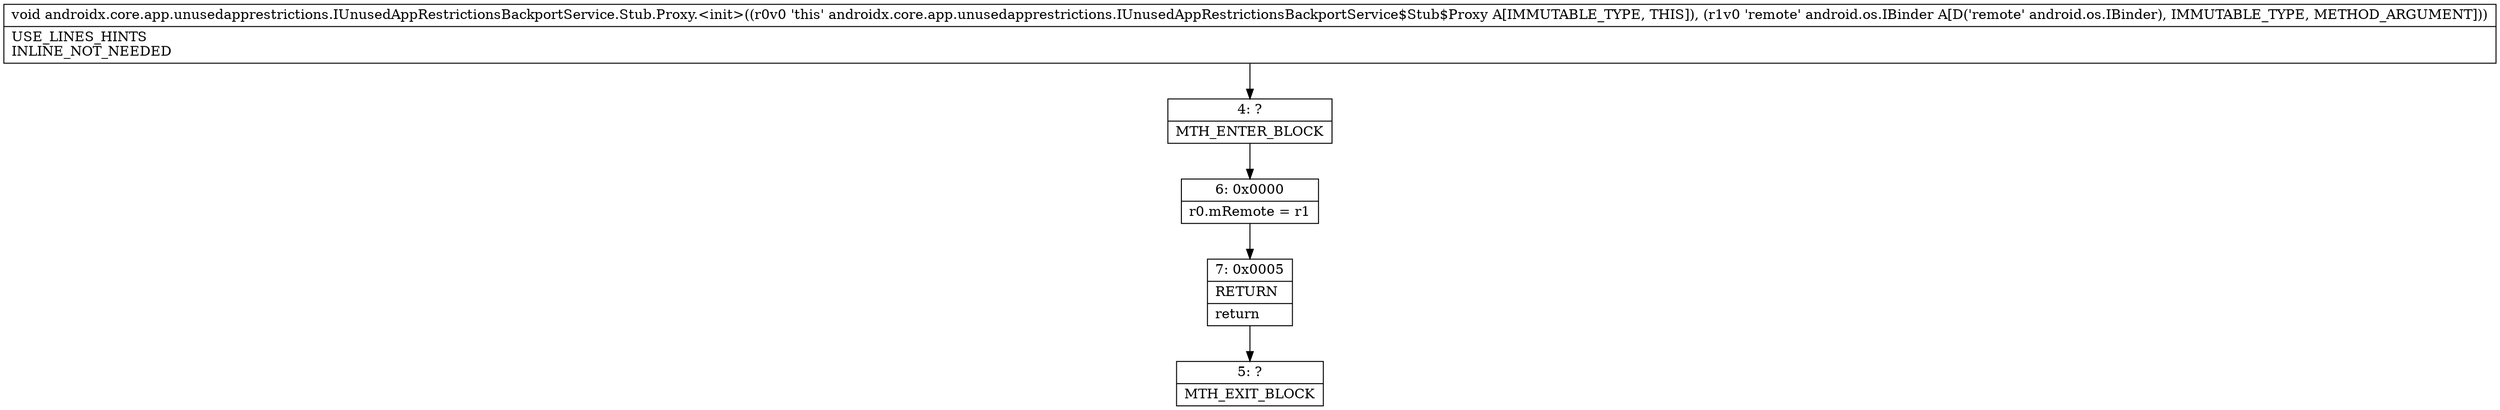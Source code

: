 digraph "CFG forandroidx.core.app.unusedapprestrictions.IUnusedAppRestrictionsBackportService.Stub.Proxy.\<init\>(Landroid\/os\/IBinder;)V" {
Node_4 [shape=record,label="{4\:\ ?|MTH_ENTER_BLOCK\l}"];
Node_6 [shape=record,label="{6\:\ 0x0000|r0.mRemote = r1\l}"];
Node_7 [shape=record,label="{7\:\ 0x0005|RETURN\l|return\l}"];
Node_5 [shape=record,label="{5\:\ ?|MTH_EXIT_BLOCK\l}"];
MethodNode[shape=record,label="{void androidx.core.app.unusedapprestrictions.IUnusedAppRestrictionsBackportService.Stub.Proxy.\<init\>((r0v0 'this' androidx.core.app.unusedapprestrictions.IUnusedAppRestrictionsBackportService$Stub$Proxy A[IMMUTABLE_TYPE, THIS]), (r1v0 'remote' android.os.IBinder A[D('remote' android.os.IBinder), IMMUTABLE_TYPE, METHOD_ARGUMENT]))  | USE_LINES_HINTS\lINLINE_NOT_NEEDED\l}"];
MethodNode -> Node_4;Node_4 -> Node_6;
Node_6 -> Node_7;
Node_7 -> Node_5;
}

